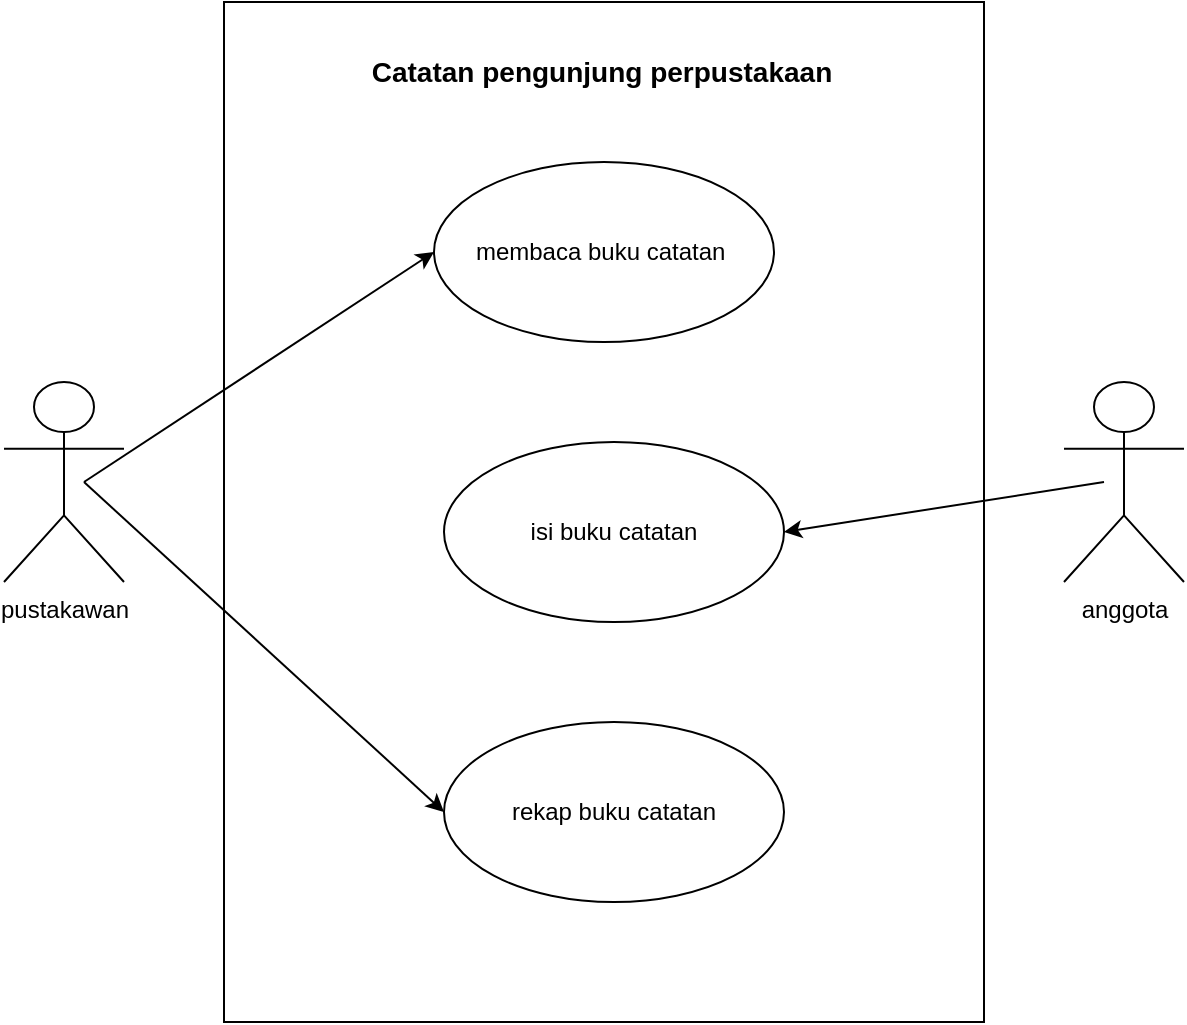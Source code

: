 <mxfile version="22.0.8" type="github">
  <diagram name="Page-1" id="UgIkWOQpt6zah_35lUrR">
    <mxGraphModel dx="880" dy="476" grid="1" gridSize="10" guides="1" tooltips="1" connect="1" arrows="1" fold="1" page="1" pageScale="1" pageWidth="850" pageHeight="1100" math="0" shadow="0">
      <root>
        <mxCell id="0" />
        <mxCell id="1" parent="0" />
        <mxCell id="0rXKNPH9pAanx3oW3AfY-1" value="" style="rounded=0;whiteSpace=wrap;html=1;" parent="1" vertex="1">
          <mxGeometry x="230" y="70" width="380" height="510" as="geometry" />
        </mxCell>
        <mxCell id="0rXKNPH9pAanx3oW3AfY-2" value="membaca buku catatan&amp;nbsp;" style="ellipse;whiteSpace=wrap;html=1;" parent="1" vertex="1">
          <mxGeometry x="335" y="150" width="170" height="90" as="geometry" />
        </mxCell>
        <mxCell id="0rXKNPH9pAanx3oW3AfY-6" value="rekap buku catatan" style="ellipse;whiteSpace=wrap;html=1;" parent="1" vertex="1">
          <mxGeometry x="340" y="430" width="170" height="90" as="geometry" />
        </mxCell>
        <mxCell id="0rXKNPH9pAanx3oW3AfY-7" value="pustakawan" style="shape=umlActor;verticalLabelPosition=bottom;verticalAlign=top;html=1;outlineConnect=0;" parent="1" vertex="1">
          <mxGeometry x="120" y="260" width="60" height="100" as="geometry" />
        </mxCell>
        <mxCell id="0rXKNPH9pAanx3oW3AfY-8" value="anggota" style="shape=umlActor;verticalLabelPosition=bottom;verticalAlign=top;html=1;outlineConnect=0;" parent="1" vertex="1">
          <mxGeometry x="650" y="260" width="60" height="100" as="geometry" />
        </mxCell>
        <mxCell id="0rXKNPH9pAanx3oW3AfY-14" value="&lt;b&gt;&lt;font style=&quot;font-size: 14px;&quot;&gt;Catatan pengunjung perpustakaan&lt;/font&gt;&lt;/b&gt;" style="text;html=1;strokeColor=none;fillColor=none;align=center;verticalAlign=middle;whiteSpace=wrap;rounded=0;" parent="1" vertex="1">
          <mxGeometry x="289.5" y="90" width="257.5" height="30" as="geometry" />
        </mxCell>
        <mxCell id="0rXKNPH9pAanx3oW3AfY-15" value="" style="endArrow=classic;html=1;rounded=0;entryX=0;entryY=0.5;entryDx=0;entryDy=0;" parent="1" target="0rXKNPH9pAanx3oW3AfY-2" edge="1">
          <mxGeometry width="50" height="50" relative="1" as="geometry">
            <mxPoint x="160" y="310" as="sourcePoint" />
            <mxPoint x="210" y="260" as="targetPoint" />
          </mxGeometry>
        </mxCell>
        <mxCell id="0rXKNPH9pAanx3oW3AfY-18" value="" style="endArrow=classic;html=1;rounded=0;" parent="1" target="0rXKNPH9pAanx3oW3AfY-5" edge="1">
          <mxGeometry width="50" height="50" relative="1" as="geometry">
            <mxPoint x="420" y="340" as="sourcePoint" />
            <mxPoint x="470" y="290" as="targetPoint" />
          </mxGeometry>
        </mxCell>
        <mxCell id="0rXKNPH9pAanx3oW3AfY-19" value="" style="endArrow=classic;html=1;rounded=0;entryX=0;entryY=0.5;entryDx=0;entryDy=0;" parent="1" target="0rXKNPH9pAanx3oW3AfY-6" edge="1">
          <mxGeometry width="50" height="50" relative="1" as="geometry">
            <mxPoint x="160" y="310" as="sourcePoint" />
            <mxPoint x="210" y="260" as="targetPoint" />
          </mxGeometry>
        </mxCell>
        <mxCell id="0rXKNPH9pAanx3oW3AfY-23" value="" style="endArrow=classic;html=1;rounded=0;" parent="1" target="0rXKNPH9pAanx3oW3AfY-5" edge="1">
          <mxGeometry width="50" height="50" relative="1" as="geometry">
            <mxPoint x="440" y="330" as="sourcePoint" />
            <mxPoint x="490" y="280" as="targetPoint" />
          </mxGeometry>
        </mxCell>
        <mxCell id="0rXKNPH9pAanx3oW3AfY-5" value="isi buku catatan" style="ellipse;whiteSpace=wrap;html=1;" parent="1" vertex="1">
          <mxGeometry x="340" y="290" width="170" height="90" as="geometry" />
        </mxCell>
        <mxCell id="0rXKNPH9pAanx3oW3AfY-24" value="" style="endArrow=classic;html=1;rounded=0;entryX=1;entryY=0.5;entryDx=0;entryDy=0;" parent="1" target="0rXKNPH9pAanx3oW3AfY-5" edge="1">
          <mxGeometry width="50" height="50" relative="1" as="geometry">
            <mxPoint x="670" y="310" as="sourcePoint" />
            <mxPoint x="720" y="260" as="targetPoint" />
          </mxGeometry>
        </mxCell>
      </root>
    </mxGraphModel>
  </diagram>
</mxfile>
